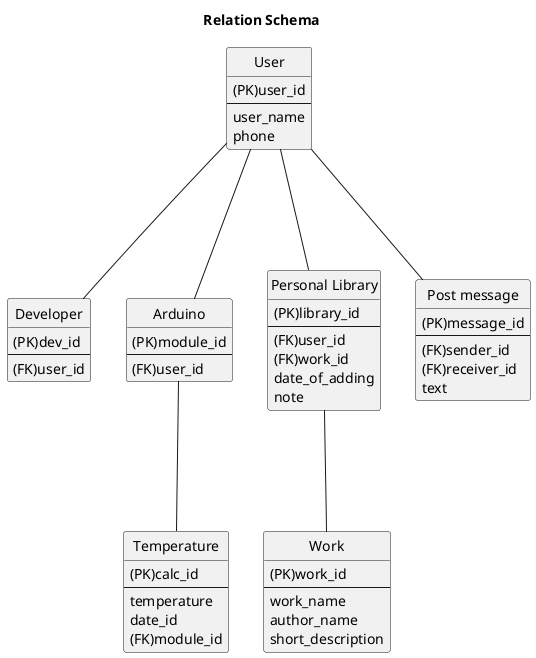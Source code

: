 @startuml
title Relation Schema
hide circle
entity "User" as us {
  (PK)user_id
  --
  user_name
  phone
}

entity "Developer" as dev {
  (PK)dev_id
  --
  (FK)user_id
}

entity "Arduino" as module {
  (PK)module_id
  --
  (FK)user_id
}

entity "Temperature" as temp {
  (PK)calc_id
  --
  temperature
  date_id
  (FK)module_id
}

entity "Personal Library" as lib {
  (PK)library_id
  --
  (FK)user_id
  (FK)work_id
  date_of_adding
  note
}

entity "Work" as work {
  (PK)work_id
  --
   work_name
   author_name
   short_description
}

entity "Post message" as post {
  (PK)message_id
  --
   (FK)sender_id
   (FK)receiver_id
   text
}

us --- dev
us --- module
us --- post
us --- lib
lib --- work
module --- temp

@enduml
